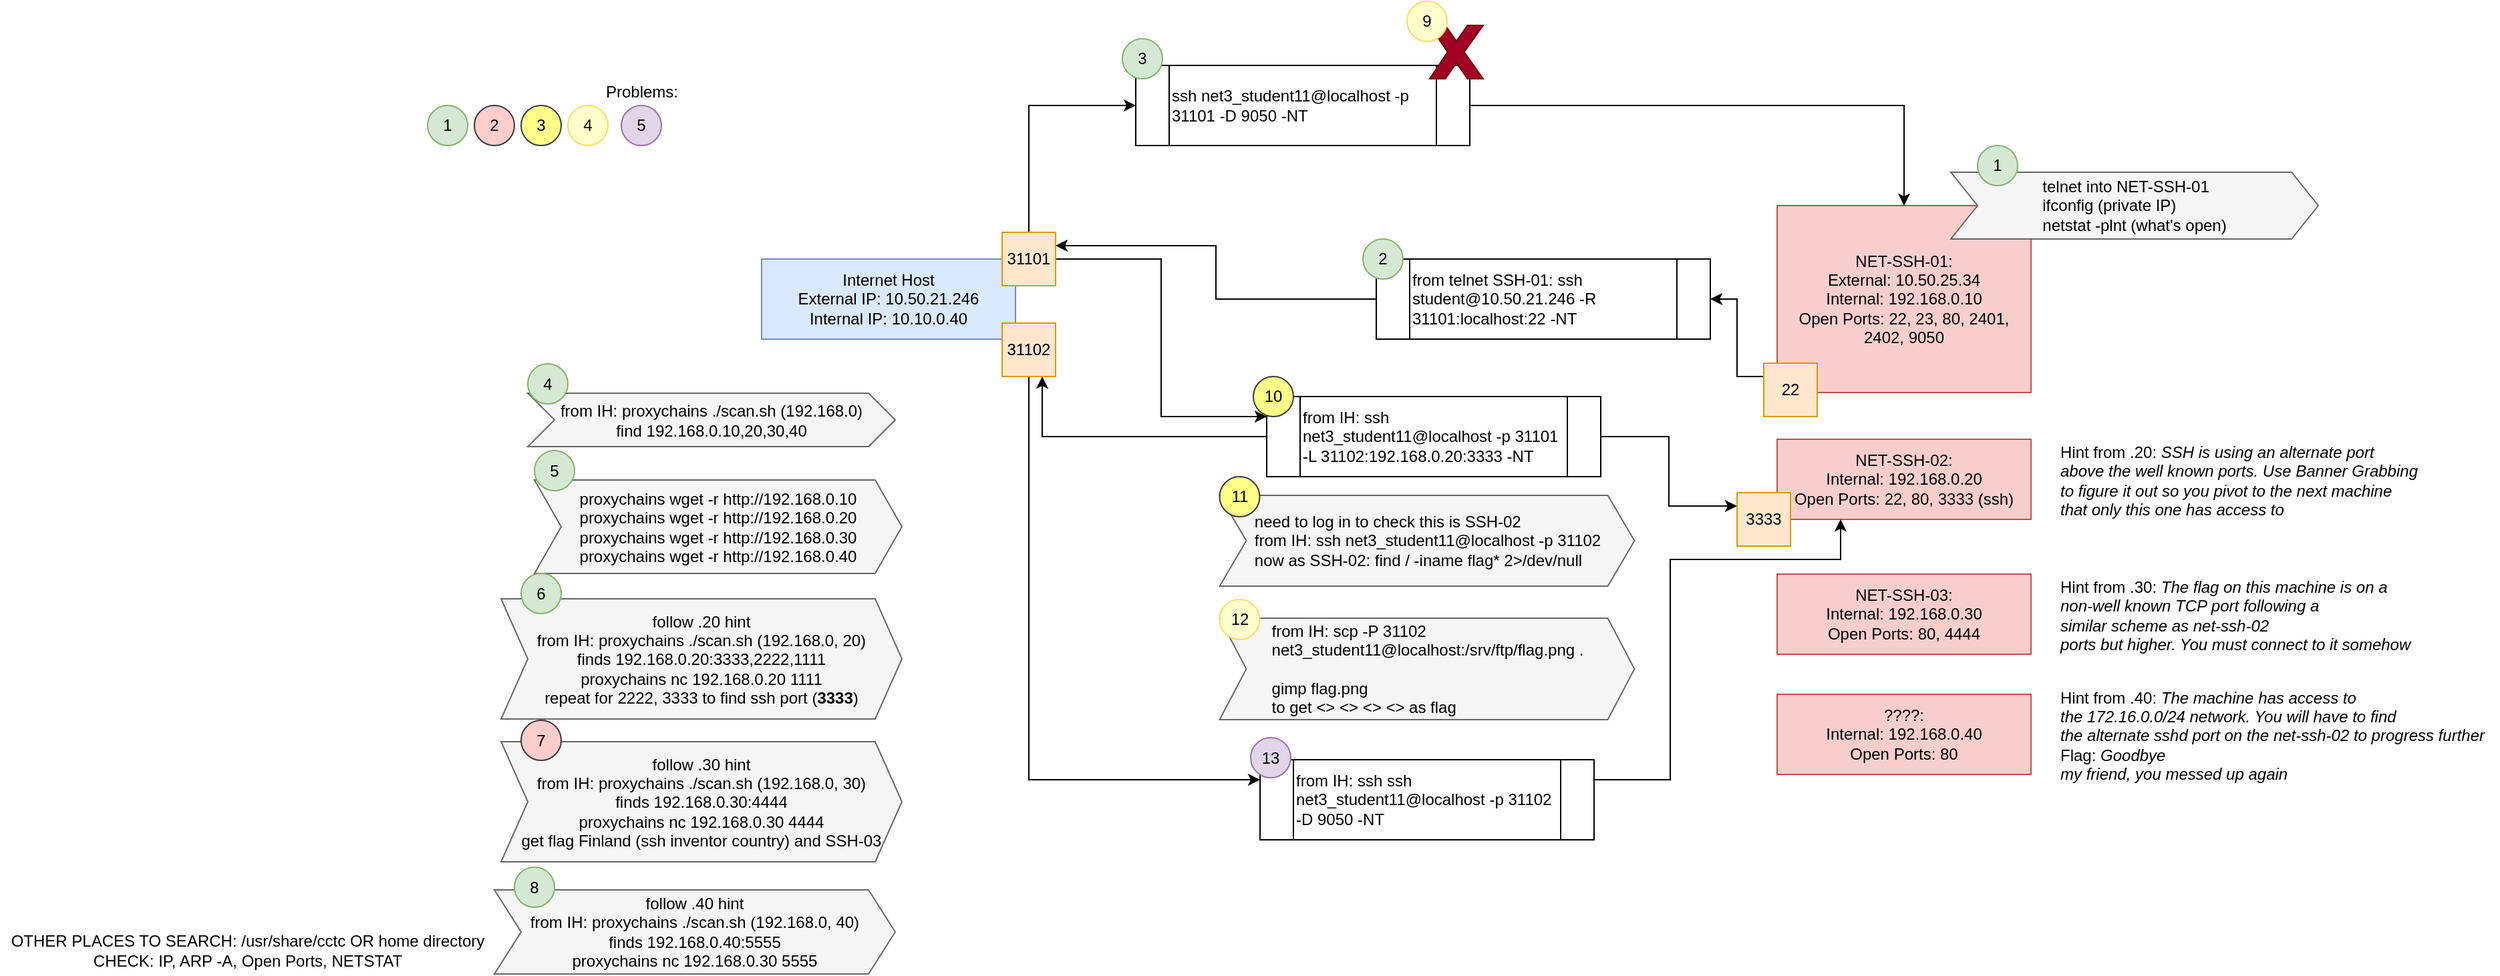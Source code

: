 <mxfile version="16.5.6" type="github">
  <diagram id="JSSCa7bkJR9PmikTlj4o" name="Page-1">
    <mxGraphModel dx="2071" dy="575" grid="1" gridSize="10" guides="1" tooltips="1" connect="1" arrows="1" fold="1" page="1" pageScale="1" pageWidth="850" pageHeight="1100" math="0" shadow="0">
      <root>
        <mxCell id="0" />
        <mxCell id="1" parent="0" />
        <mxCell id="2QfLTyrHY2M2lkCo5Ux--1" value="Internet Host&lt;br&gt;External IP: 10.50.21.246&lt;br&gt;Internal IP: 10.10.0.40" style="rounded=0;whiteSpace=wrap;html=1;fillColor=#dae8fc;strokeColor=#6c8ebf;" parent="1" vertex="1">
          <mxGeometry x="-120" y="195" width="190" height="60" as="geometry" />
        </mxCell>
        <mxCell id="2QfLTyrHY2M2lkCo5Ux--8" value="NET-SSH-01:&lt;br&gt;External: 10.50.25.34&lt;br&gt;Internal:&amp;nbsp;192.168.0.10&lt;br&gt;Open Ports: 22, 23, 80, 2401, 2402, 9050" style="rounded=0;whiteSpace=wrap;html=1;fillColor=#f8cecc;strokeColor=#b85450;" parent="1" vertex="1">
          <mxGeometry x="640" y="155" width="190" height="140" as="geometry" />
        </mxCell>
        <mxCell id="duze3X__lLn2EJtRwXXi-10" style="edgeStyle=orthogonalEdgeStyle;rounded=0;orthogonalLoop=1;jettySize=auto;html=1;exitX=0;exitY=0.5;exitDx=0;exitDy=0;entryX=1;entryY=0.25;entryDx=0;entryDy=0;" parent="1" source="duze3X__lLn2EJtRwXXi-2" target="duze3X__lLn2EJtRwXXi-9" edge="1">
          <mxGeometry relative="1" as="geometry" />
        </mxCell>
        <mxCell id="duze3X__lLn2EJtRwXXi-2" value="from telnet SSH-01: ssh student@10.50.21.246 -R 31101:localhost:22 -NT" style="shape=process;whiteSpace=wrap;html=1;backgroundOutline=1;align=left;" parent="1" vertex="1">
          <mxGeometry x="340" y="195" width="250" height="60" as="geometry" />
        </mxCell>
        <mxCell id="duze3X__lLn2EJtRwXXi-6" style="edgeStyle=orthogonalEdgeStyle;rounded=0;orthogonalLoop=1;jettySize=auto;html=1;exitX=0;exitY=0.25;exitDx=0;exitDy=0;entryX=1;entryY=0.5;entryDx=0;entryDy=0;" parent="1" source="duze3X__lLn2EJtRwXXi-5" target="duze3X__lLn2EJtRwXXi-2" edge="1">
          <mxGeometry relative="1" as="geometry" />
        </mxCell>
        <mxCell id="duze3X__lLn2EJtRwXXi-5" value="22" style="whiteSpace=wrap;html=1;aspect=fixed;fillColor=#ffe6cc;strokeColor=#d79b00;" parent="1" vertex="1">
          <mxGeometry x="630" y="273" width="40" height="40" as="geometry" />
        </mxCell>
        <mxCell id="duze3X__lLn2EJtRwXXi-13" style="edgeStyle=orthogonalEdgeStyle;rounded=0;orthogonalLoop=1;jettySize=auto;html=1;exitX=0.5;exitY=0;exitDx=0;exitDy=0;entryX=0;entryY=0.5;entryDx=0;entryDy=0;" parent="1" source="duze3X__lLn2EJtRwXXi-9" target="duze3X__lLn2EJtRwXXi-11" edge="1">
          <mxGeometry relative="1" as="geometry" />
        </mxCell>
        <mxCell id="V4ygMix9neK_rHeA2cn2-27" style="edgeStyle=orthogonalEdgeStyle;rounded=0;orthogonalLoop=1;jettySize=auto;html=1;exitX=1;exitY=0.5;exitDx=0;exitDy=0;entryX=0;entryY=0.25;entryDx=0;entryDy=0;" edge="1" parent="1" source="duze3X__lLn2EJtRwXXi-9" target="V4ygMix9neK_rHeA2cn2-17">
          <mxGeometry relative="1" as="geometry" />
        </mxCell>
        <mxCell id="duze3X__lLn2EJtRwXXi-9" value="31101" style="whiteSpace=wrap;html=1;aspect=fixed;fillColor=#ffe6cc;strokeColor=#d79b00;" parent="1" vertex="1">
          <mxGeometry x="60" y="175" width="40" height="40" as="geometry" />
        </mxCell>
        <mxCell id="duze3X__lLn2EJtRwXXi-14" style="edgeStyle=orthogonalEdgeStyle;rounded=0;orthogonalLoop=1;jettySize=auto;html=1;exitX=1;exitY=0.5;exitDx=0;exitDy=0;entryX=0.5;entryY=0;entryDx=0;entryDy=0;" parent="1" source="duze3X__lLn2EJtRwXXi-11" target="2QfLTyrHY2M2lkCo5Ux--8" edge="1">
          <mxGeometry relative="1" as="geometry" />
        </mxCell>
        <mxCell id="duze3X__lLn2EJtRwXXi-11" value="ssh net3_student11@localhost -p 31101 -D 9050 -NT" style="shape=process;whiteSpace=wrap;html=1;backgroundOutline=1;align=left;" parent="1" vertex="1">
          <mxGeometry x="160" y="50" width="250" height="60" as="geometry" />
        </mxCell>
        <mxCell id="duze3X__lLn2EJtRwXXi-12" value="3" style="ellipse;whiteSpace=wrap;html=1;aspect=fixed;fillColor=#d5e8d4;strokeColor=#82b366;" parent="1" vertex="1">
          <mxGeometry x="150" y="30" width="30" height="30" as="geometry" />
        </mxCell>
        <mxCell id="duze3X__lLn2EJtRwXXi-15" value="NET-SSH-02:&lt;br&gt;Internal:&amp;nbsp;192.168.0.20&lt;br&gt;Open Ports: 22, 80, 3333 (ssh)" style="rounded=0;whiteSpace=wrap;html=1;fillColor=#f8cecc;strokeColor=#b85450;" parent="1" vertex="1">
          <mxGeometry x="640" y="330" width="190" height="60" as="geometry" />
        </mxCell>
        <mxCell id="duze3X__lLn2EJtRwXXi-16" value="NET-SSH-03:&lt;br&gt;Internal:&amp;nbsp;192.168.0.30&lt;br&gt;Open Ports: 80, 4444" style="rounded=0;whiteSpace=wrap;html=1;fillColor=#f8cecc;strokeColor=#b85450;" parent="1" vertex="1">
          <mxGeometry x="640" y="431" width="190" height="60" as="geometry" />
        </mxCell>
        <mxCell id="duze3X__lLn2EJtRwXXi-17" value="????:&lt;br&gt;Internal:&amp;nbsp;192.168.0.40&lt;br&gt;Open Ports: 80" style="rounded=0;whiteSpace=wrap;html=1;fillColor=#f8cecc;strokeColor=#b85450;" parent="1" vertex="1">
          <mxGeometry x="640" y="521" width="190" height="60" as="geometry" />
        </mxCell>
        <mxCell id="duze3X__lLn2EJtRwXXi-18" value="&lt;span style=&quot;color: rgb(0 , 0 , 0) ; text-align: left&quot;&gt;from IH:&amp;nbsp;&lt;/span&gt;&lt;font color=&quot;#000000&quot;&gt;proxychains ./scan.sh (192.168.0)&lt;br&gt;find 192.168.0.10,20,30,40&lt;br&gt;&lt;/font&gt;" style="shape=step;perimeter=stepPerimeter;whiteSpace=wrap;html=1;fixedSize=1;align=center;fillColor=#f5f5f5;fontColor=#333333;strokeColor=#666666;" parent="1" vertex="1">
          <mxGeometry x="-295" y="295.5" width="275" height="40" as="geometry" />
        </mxCell>
        <mxCell id="mYg_Y59IcBYT0eOCHOQk-1" value="&lt;div style=&quot;text-align: left&quot;&gt;&lt;span style=&quot;color: rgb(0 , 0 , 0)&quot;&gt;telnet into NET-SSH-01&amp;nbsp;&lt;/span&gt;&lt;/div&gt;&lt;div style=&quot;text-align: left&quot;&gt;&lt;span style=&quot;color: rgb(0 , 0 , 0)&quot;&gt;ifconfig (private IP)&lt;/span&gt;&lt;/div&gt;&lt;div style=&quot;text-align: left&quot;&gt;&lt;span style=&quot;color: rgb(0 , 0 , 0)&quot;&gt;netstat -plnt (what&#39;s open)&lt;/span&gt;&lt;/div&gt;" style="shape=step;perimeter=stepPerimeter;whiteSpace=wrap;html=1;fixedSize=1;align=center;fillColor=#f5f5f5;fontColor=#333333;strokeColor=#666666;" parent="1" vertex="1">
          <mxGeometry x="770" y="130" width="275" height="50" as="geometry" />
        </mxCell>
        <mxCell id="duze3X__lLn2EJtRwXXi-3" value="1" style="ellipse;whiteSpace=wrap;html=1;aspect=fixed;fillColor=#d5e8d4;strokeColor=#82b366;" parent="1" vertex="1">
          <mxGeometry x="790" y="110" width="30" height="30" as="geometry" />
        </mxCell>
        <mxCell id="duze3X__lLn2EJtRwXXi-19" value="2" style="ellipse;whiteSpace=wrap;html=1;aspect=fixed;fillColor=#d5e8d4;strokeColor=#82b366;" parent="1" vertex="1">
          <mxGeometry x="330" y="180" width="30" height="30" as="geometry" />
        </mxCell>
        <mxCell id="duze3X__lLn2EJtRwXXi-20" value="4" style="ellipse;whiteSpace=wrap;html=1;aspect=fixed;fillColor=#d5e8d4;strokeColor=#82b366;" parent="1" vertex="1">
          <mxGeometry x="-295" y="273.5" width="30" height="30" as="geometry" />
        </mxCell>
        <mxCell id="duze3X__lLn2EJtRwXXi-21" value="&lt;div style=&quot;text-align: left&quot;&gt;&lt;span style=&quot;color: rgb(0 , 0 , 0)&quot;&gt;proxychains wget -r http://192.168.0.10&lt;/span&gt;&lt;/div&gt;&lt;div style=&quot;text-align: left&quot;&gt;&lt;span style=&quot;color: rgb(0 , 0 , 0)&quot;&gt;proxychains wget -r http://192.168.0.20&lt;/span&gt;&lt;span style=&quot;color: rgb(0 , 0 , 0)&quot;&gt;&lt;br&gt;&lt;/span&gt;&lt;/div&gt;&lt;div style=&quot;text-align: left&quot;&gt;&lt;span style=&quot;color: rgb(0 , 0 , 0)&quot;&gt;proxychains wget -r http://192.168.0.30&lt;/span&gt;&lt;span style=&quot;color: rgb(0 , 0 , 0)&quot;&gt;&lt;br&gt;&lt;/span&gt;&lt;/div&gt;&lt;div style=&quot;text-align: left&quot;&gt;&lt;span style=&quot;color: rgb(0 , 0 , 0)&quot;&gt;proxychains wget -r http://192.168.0.40&lt;/span&gt;&lt;span style=&quot;color: rgb(0 , 0 , 0)&quot;&gt;&lt;br&gt;&lt;/span&gt;&lt;/div&gt;" style="shape=step;perimeter=stepPerimeter;whiteSpace=wrap;html=1;fixedSize=1;align=center;fillColor=#f5f5f5;fontColor=#333333;strokeColor=#666666;" parent="1" vertex="1">
          <mxGeometry x="-290" y="360.5" width="275" height="70" as="geometry" />
        </mxCell>
        <mxCell id="duze3X__lLn2EJtRwXXi-22" value="5" style="ellipse;whiteSpace=wrap;html=1;aspect=fixed;fillColor=#d5e8d4;strokeColor=#82b366;" parent="1" vertex="1">
          <mxGeometry x="-290" y="338.5" width="30" height="30" as="geometry" />
        </mxCell>
        <mxCell id="duze3X__lLn2EJtRwXXi-23" value="Problems:" style="text;html=1;align=center;verticalAlign=middle;resizable=0;points=[];autosize=1;strokeColor=none;fillColor=none;" parent="1" vertex="1">
          <mxGeometry x="-245" y="60" width="70" height="20" as="geometry" />
        </mxCell>
        <mxCell id="duze3X__lLn2EJtRwXXi-24" value="Hint from .20:&amp;nbsp;&lt;i&gt;&lt;span style=&quot;font-size: 9pt ; line-height: 107%&quot;&gt;SSH is using an alternate port &lt;br&gt;above the well known ports. Use Banner Grabbing &lt;br&gt;to figure it out so you pivot to the next machine &lt;br&gt;that only this one has access to&lt;/span&gt;&lt;/i&gt;" style="text;html=1;align=left;verticalAlign=middle;resizable=0;points=[];autosize=1;strokeColor=none;fillColor=none;" parent="1" vertex="1">
          <mxGeometry x="850" y="331" width="280" height="60" as="geometry" />
        </mxCell>
        <mxCell id="duze3X__lLn2EJtRwXXi-25" value="Hint from .30: &lt;i&gt;The flag on this machine is on a &lt;br&gt;non-well known TCP port following a &lt;br&gt;similar scheme as net-ssh-02 &lt;br&gt;ports but higher. You must connect to it somehow&amp;nbsp;&lt;/i&gt;&amp;nbsp;" style="text;html=1;align=left;verticalAlign=middle;resizable=0;points=[];autosize=1;strokeColor=none;fillColor=none;" parent="1" vertex="1">
          <mxGeometry x="850" y="432" width="280" height="60" as="geometry" />
        </mxCell>
        <mxCell id="duze3X__lLn2EJtRwXXi-27" value="&lt;div&gt;Hint from .40: &lt;i&gt;The machine has access to&amp;nbsp;&lt;/i&gt;&lt;/div&gt;&lt;div&gt;&lt;i&gt;the 172.16.0.0/24 network. You will have to find&amp;nbsp;&lt;/i&gt;&lt;/div&gt;&lt;div&gt;&lt;i&gt;the alternate sshd port on the net-ssh-02 to progress further&lt;/i&gt;&lt;/div&gt;&lt;div&gt;Flag: &lt;i&gt;Goodbye&lt;/i&gt;&lt;/div&gt;&lt;div&gt;&lt;i&gt;my friend, you messed up again&lt;/i&gt;&lt;/div&gt;" style="text;html=1;align=left;verticalAlign=middle;resizable=0;points=[];autosize=1;strokeColor=none;fillColor=none;" parent="1" vertex="1">
          <mxGeometry x="850" y="512" width="330" height="80" as="geometry" />
        </mxCell>
        <mxCell id="V4ygMix9neK_rHeA2cn2-1" value="&lt;span style=&quot;color: rgb(0 , 0 , 0) ; text-align: left&quot;&gt;follow .20 hint&lt;br&gt;from IH:&amp;nbsp;&lt;/span&gt;&lt;font color=&quot;#000000&quot;&gt;proxychains ./scan.sh (192.168.0, 20)&lt;br&gt;finds 192.168.0.20:3333,2222,1111&lt;br&gt;&lt;/font&gt;&lt;span style=&quot;color: rgb(0 , 0 , 0)&quot;&gt;proxychains nc 192.168.0.20 1111&lt;/span&gt;&lt;br style=&quot;color: rgb(0 , 0 , 0)&quot;&gt;&lt;span style=&quot;color: rgb(0 , 0 , 0)&quot;&gt;repeat for 2222, 3333 to find ssh port (&lt;/span&gt;&lt;b style=&quot;color: rgb(0 , 0 , 0)&quot;&gt;3333&lt;/b&gt;&lt;span style=&quot;color: rgb(0 , 0 , 0)&quot;&gt;)&lt;/span&gt;&lt;font color=&quot;#000000&quot;&gt;&lt;br&gt;&lt;/font&gt;" style="shape=step;perimeter=stepPerimeter;whiteSpace=wrap;html=1;fixedSize=1;align=center;fillColor=#f5f5f5;fontColor=#333333;strokeColor=#666666;" vertex="1" parent="1">
          <mxGeometry x="-315" y="449.5" width="300" height="90" as="geometry" />
        </mxCell>
        <mxCell id="V4ygMix9neK_rHeA2cn2-2" value="6" style="ellipse;whiteSpace=wrap;html=1;aspect=fixed;fillColor=#d5e8d4;strokeColor=#82b366;" vertex="1" parent="1">
          <mxGeometry x="-300" y="430.5" width="30" height="30" as="geometry" />
        </mxCell>
        <mxCell id="V4ygMix9neK_rHeA2cn2-7" value="&lt;span style=&quot;color: rgb(0 , 0 , 0) ; text-align: left&quot;&gt;follow .30 hint&lt;br&gt;from IH:&amp;nbsp;&lt;/span&gt;&lt;font color=&quot;#000000&quot;&gt;proxychains ./scan.sh (192.168.0, 30)&lt;br&gt;finds 192.168.0.30:4444&lt;br&gt;&lt;/font&gt;&lt;span style=&quot;color: rgb(0 , 0 , 0)&quot;&gt;proxychains nc 192.168.0.30 4444&lt;br&gt;&lt;/span&gt;&lt;font color=&quot;#000000&quot;&gt;get flag Finland (ssh inventor country) and SSH-03&lt;br&gt;&lt;/font&gt;" style="shape=step;perimeter=stepPerimeter;whiteSpace=wrap;html=1;fixedSize=1;align=center;fillColor=#f5f5f5;fontColor=#333333;strokeColor=#666666;" vertex="1" parent="1">
          <mxGeometry x="-315" y="556.5" width="300" height="90" as="geometry" />
        </mxCell>
        <mxCell id="V4ygMix9neK_rHeA2cn2-4" value="7" style="ellipse;whiteSpace=wrap;html=1;aspect=fixed;fillColor=#ffcccc;strokeColor=#36393d;" vertex="1" parent="1">
          <mxGeometry x="-300" y="540.5" width="30" height="30" as="geometry" />
        </mxCell>
        <mxCell id="V4ygMix9neK_rHeA2cn2-10" value="&lt;span style=&quot;color: rgb(0 , 0 , 0) ; text-align: left&quot;&gt;follow .40 hint&lt;br&gt;from IH:&amp;nbsp;&lt;/span&gt;&lt;font color=&quot;#000000&quot;&gt;proxychains ./scan.sh (192.168.0, 40)&lt;br&gt;finds 192.168.0.40:5555&lt;br&gt;&lt;/font&gt;&lt;span style=&quot;color: rgb(0 , 0 , 0)&quot;&gt;proxychains nc 192.168.0.30 5555&lt;/span&gt;&lt;font color=&quot;#000000&quot;&gt;&lt;br&gt;&lt;/font&gt;" style="shape=step;perimeter=stepPerimeter;whiteSpace=wrap;html=1;fixedSize=1;align=center;fillColor=#f5f5f5;fontColor=#333333;strokeColor=#666666;" vertex="1" parent="1">
          <mxGeometry x="-320" y="667.5" width="300" height="63" as="geometry" />
        </mxCell>
        <mxCell id="V4ygMix9neK_rHeA2cn2-11" value="8" style="ellipse;whiteSpace=wrap;html=1;aspect=fixed;fillColor=#d5e8d4;strokeColor=#82b366;" vertex="1" parent="1">
          <mxGeometry x="-305" y="650.5" width="30" height="30" as="geometry" />
        </mxCell>
        <mxCell id="V4ygMix9neK_rHeA2cn2-12" value="&lt;div&gt;OTHER PLACES TO SEARCH: /usr/share/cctc OR home directory&lt;/div&gt;&lt;div&gt;CHECK: IP, ARP -A, Open Ports, NETSTAT&lt;/div&gt;" style="text;html=1;align=center;verticalAlign=middle;resizable=0;points=[];autosize=1;strokeColor=none;fillColor=none;" vertex="1" parent="1">
          <mxGeometry x="-690" y="697.5" width="370" height="30" as="geometry" />
        </mxCell>
        <mxCell id="V4ygMix9neK_rHeA2cn2-13" value="" style="verticalLabelPosition=bottom;verticalAlign=top;html=1;shape=mxgraph.basic.x;fillColor=#a20025;fontColor=#ffffff;strokeColor=#6F0000;" vertex="1" parent="1">
          <mxGeometry x="380" y="20" width="40" height="40" as="geometry" />
        </mxCell>
        <mxCell id="V4ygMix9neK_rHeA2cn2-16" value="9" style="ellipse;whiteSpace=wrap;html=1;aspect=fixed;fillColor=#FFFFCC;strokeColor=#FFD966;" vertex="1" parent="1">
          <mxGeometry x="363" y="2" width="30" height="30" as="geometry" />
        </mxCell>
        <mxCell id="V4ygMix9neK_rHeA2cn2-22" style="edgeStyle=orthogonalEdgeStyle;rounded=0;orthogonalLoop=1;jettySize=auto;html=1;exitX=1;exitY=0.5;exitDx=0;exitDy=0;entryX=0;entryY=0.25;entryDx=0;entryDy=0;" edge="1" parent="1" source="V4ygMix9neK_rHeA2cn2-17" target="V4ygMix9neK_rHeA2cn2-21">
          <mxGeometry relative="1" as="geometry" />
        </mxCell>
        <mxCell id="V4ygMix9neK_rHeA2cn2-28" style="edgeStyle=orthogonalEdgeStyle;rounded=0;orthogonalLoop=1;jettySize=auto;html=1;exitX=0;exitY=0.5;exitDx=0;exitDy=0;entryX=0.75;entryY=1;entryDx=0;entryDy=0;" edge="1" parent="1" source="V4ygMix9neK_rHeA2cn2-17" target="V4ygMix9neK_rHeA2cn2-29">
          <mxGeometry relative="1" as="geometry">
            <mxPoint x="40" y="280" as="targetPoint" />
          </mxGeometry>
        </mxCell>
        <mxCell id="V4ygMix9neK_rHeA2cn2-17" value="from IH:&amp;nbsp;ssh net3_student11@localhost -p 31101 -L 31102:192.168.0.20:3333 -NT" style="shape=process;whiteSpace=wrap;html=1;backgroundOutline=1;align=left;" vertex="1" parent="1">
          <mxGeometry x="258" y="298" width="250" height="60" as="geometry" />
        </mxCell>
        <mxCell id="V4ygMix9neK_rHeA2cn2-18" value="10" style="ellipse;whiteSpace=wrap;html=1;aspect=fixed;fillColor=#ffff88;strokeColor=#36393d;" vertex="1" parent="1">
          <mxGeometry x="248" y="283" width="30" height="30" as="geometry" />
        </mxCell>
        <mxCell id="V4ygMix9neK_rHeA2cn2-21" value="3333" style="whiteSpace=wrap;html=1;aspect=fixed;fillColor=#ffe6cc;strokeColor=#d79b00;" vertex="1" parent="1">
          <mxGeometry x="610" y="370" width="40" height="40" as="geometry" />
        </mxCell>
        <mxCell id="V4ygMix9neK_rHeA2cn2-24" value="&lt;div style=&quot;text-align: left&quot;&gt;&lt;span style=&quot;color: rgb(0 , 0 , 0)&quot;&gt;need to log in to check this is SSH-02&lt;/span&gt;&lt;br style=&quot;color: rgb(0 , 0 , 0)&quot;&gt;&lt;span style=&quot;color: rgb(0 , 0 , 0)&quot;&gt;from IH:&amp;nbsp;ssh net3_student11@localhost -p 31102&lt;/span&gt;&lt;br&gt;&lt;/div&gt;&lt;div style=&quot;text-align: left&quot;&gt;&lt;span style=&quot;color: rgb(0 , 0 , 0)&quot;&gt;now as SSH-02: find / -iname flag* 2&amp;gt;/dev/null&lt;/span&gt;&lt;br&gt;&lt;/div&gt;" style="shape=step;perimeter=stepPerimeter;html=1;fixedSize=1;align=center;fillColor=#f5f5f5;fontColor=#333333;strokeColor=#666666;whiteSpace=wrap;" vertex="1" parent="1">
          <mxGeometry x="222.75" y="372" width="310.5" height="68" as="geometry" />
        </mxCell>
        <mxCell id="V4ygMix9neK_rHeA2cn2-25" value="11" style="ellipse;whiteSpace=wrap;html=1;aspect=fixed;fillColor=#ffff88;strokeColor=#36393d;" vertex="1" parent="1">
          <mxGeometry x="222.75" y="358" width="30" height="30" as="geometry" />
        </mxCell>
        <mxCell id="V4ygMix9neK_rHeA2cn2-33" style="edgeStyle=orthogonalEdgeStyle;rounded=0;orthogonalLoop=1;jettySize=auto;html=1;exitX=0.5;exitY=1;exitDx=0;exitDy=0;entryX=0;entryY=0.25;entryDx=0;entryDy=0;fontColor=#99FF99;" edge="1" parent="1" source="V4ygMix9neK_rHeA2cn2-29" target="V4ygMix9neK_rHeA2cn2-32">
          <mxGeometry relative="1" as="geometry" />
        </mxCell>
        <mxCell id="V4ygMix9neK_rHeA2cn2-29" value="31102" style="whiteSpace=wrap;html=1;aspect=fixed;fillColor=#ffe6cc;strokeColor=#d79b00;" vertex="1" parent="1">
          <mxGeometry x="60" y="243" width="40" height="40" as="geometry" />
        </mxCell>
        <mxCell id="V4ygMix9neK_rHeA2cn2-30" value="&lt;div style=&quot;text-align: left&quot;&gt;&lt;font color=&quot;#000000&quot;&gt;from IH: scp -P 31102&amp;nbsp;&lt;/font&gt;&lt;/div&gt;&lt;div style=&quot;text-align: left&quot;&gt;&lt;font color=&quot;#000000&quot;&gt;net3_student11@localhost:/srv/ftp/flag.png .&lt;/font&gt;&lt;br&gt;&lt;/div&gt;&lt;div style=&quot;text-align: left&quot;&gt;&lt;font color=&quot;#000000&quot;&gt;&lt;br&gt;&lt;/font&gt;&lt;/div&gt;&lt;div style=&quot;text-align: left&quot;&gt;&lt;font color=&quot;#000000&quot;&gt;gimp flag.png&lt;/font&gt;&lt;/div&gt;&lt;div style=&quot;text-align: left&quot;&gt;&lt;font color=&quot;#000000&quot;&gt;to get &amp;lt;&amp;gt; &amp;lt;&amp;gt; &amp;lt;&amp;gt; &amp;lt;&amp;gt; as flag&lt;/font&gt;&lt;/div&gt;" style="shape=step;perimeter=stepPerimeter;html=1;fixedSize=1;align=center;fillColor=#f5f5f5;fontColor=#333333;strokeColor=#666666;whiteSpace=wrap;" vertex="1" parent="1">
          <mxGeometry x="222.75" y="464" width="310.5" height="76" as="geometry" />
        </mxCell>
        <mxCell id="V4ygMix9neK_rHeA2cn2-31" value="12" style="ellipse;whiteSpace=wrap;html=1;aspect=fixed;fillColor=#FFFFCC;strokeColor=#FFD966;" vertex="1" parent="1">
          <mxGeometry x="222.75" y="450" width="30" height="30" as="geometry" />
        </mxCell>
        <mxCell id="V4ygMix9neK_rHeA2cn2-34" style="edgeStyle=orthogonalEdgeStyle;rounded=0;orthogonalLoop=1;jettySize=auto;html=1;exitX=1;exitY=0.25;exitDx=0;exitDy=0;entryX=0.25;entryY=1;entryDx=0;entryDy=0;fontColor=#99FF99;" edge="1" parent="1" source="V4ygMix9neK_rHeA2cn2-32" target="duze3X__lLn2EJtRwXXi-15">
          <mxGeometry relative="1" as="geometry">
            <Array as="points">
              <mxPoint x="560" y="585" />
              <mxPoint x="560" y="420" />
              <mxPoint x="688" y="420" />
            </Array>
          </mxGeometry>
        </mxCell>
        <mxCell id="V4ygMix9neK_rHeA2cn2-32" value="from IH:&amp;nbsp;ssh ssh net3_student11@localhost -p 31102 -D 9050 -NT" style="shape=process;whiteSpace=wrap;html=1;backgroundOutline=1;align=left;" vertex="1" parent="1">
          <mxGeometry x="253" y="570" width="250" height="60" as="geometry" />
        </mxCell>
        <mxCell id="V4ygMix9neK_rHeA2cn2-35" value="13" style="ellipse;whiteSpace=wrap;html=1;aspect=fixed;fillColor=#e1d5e7;strokeColor=#9673a6;" vertex="1" parent="1">
          <mxGeometry x="246" y="553.5" width="30" height="30" as="geometry" />
        </mxCell>
        <mxCell id="V4ygMix9neK_rHeA2cn2-36" value="1" style="ellipse;whiteSpace=wrap;html=1;aspect=fixed;fillColor=#d5e8d4;strokeColor=#82b366;" vertex="1" parent="1">
          <mxGeometry x="-370" y="80" width="30" height="30" as="geometry" />
        </mxCell>
        <mxCell id="V4ygMix9neK_rHeA2cn2-38" value="4" style="ellipse;whiteSpace=wrap;html=1;aspect=fixed;fillColor=#FFFFCC;strokeColor=#FFD966;" vertex="1" parent="1">
          <mxGeometry x="-265" y="80" width="30" height="30" as="geometry" />
        </mxCell>
        <mxCell id="V4ygMix9neK_rHeA2cn2-39" value="5" style="ellipse;whiteSpace=wrap;html=1;aspect=fixed;fillColor=#e1d5e7;strokeColor=#9673a6;" vertex="1" parent="1">
          <mxGeometry x="-225" y="80" width="30" height="30" as="geometry" />
        </mxCell>
        <mxCell id="V4ygMix9neK_rHeA2cn2-40" value="3" style="ellipse;whiteSpace=wrap;html=1;aspect=fixed;fillColor=#ffff88;strokeColor=#36393d;" vertex="1" parent="1">
          <mxGeometry x="-300" y="80" width="30" height="30" as="geometry" />
        </mxCell>
        <mxCell id="V4ygMix9neK_rHeA2cn2-42" value="2" style="ellipse;whiteSpace=wrap;html=1;aspect=fixed;fillColor=#ffcccc;strokeColor=#36393d;" vertex="1" parent="1">
          <mxGeometry x="-335" y="80" width="30" height="30" as="geometry" />
        </mxCell>
      </root>
    </mxGraphModel>
  </diagram>
</mxfile>
